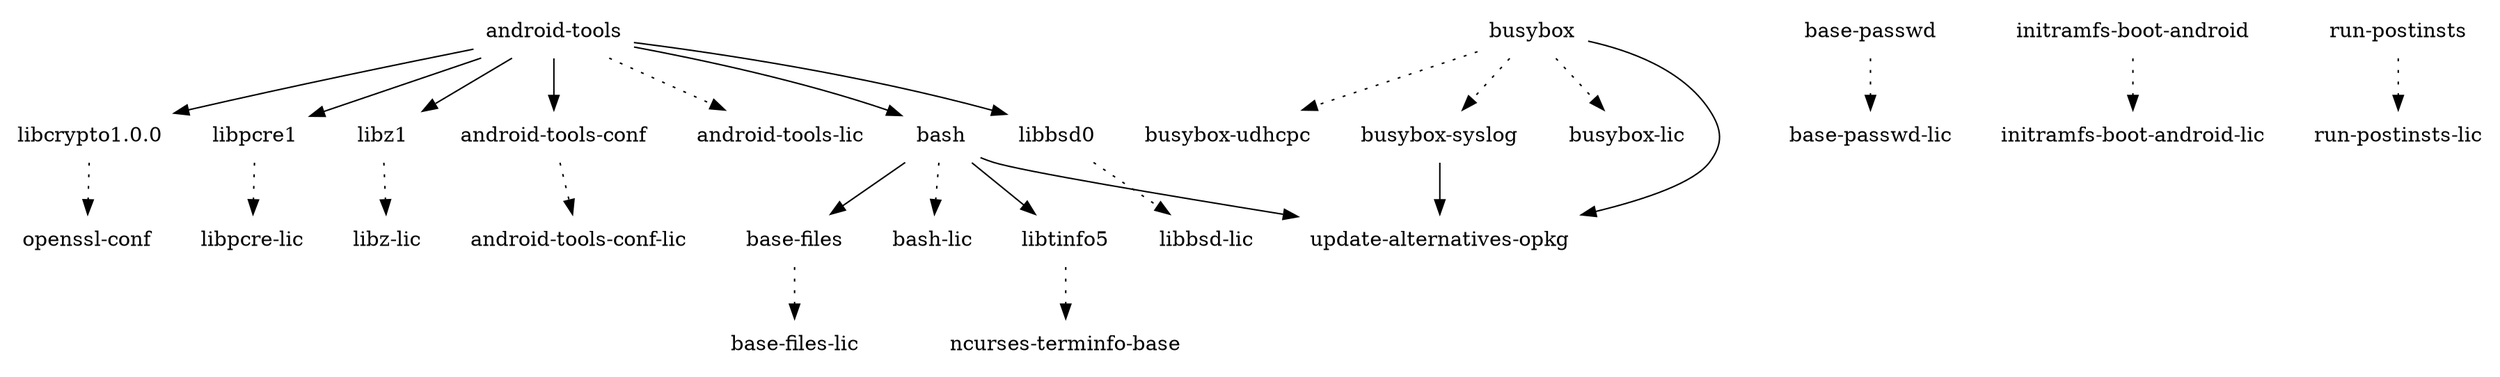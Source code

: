 digraph depends {
    node [shape=plaintext]
"android-tools" -> "android-tools-conf";
"android-tools" -> "android-tools-lic" [style=dotted];
"android-tools" -> "bash";
"android-tools-conf" -> "android-tools-conf-lic" [style=dotted];
"android-tools" -> "libbsd0";
"android-tools" -> "libcrypto1.0.0";
"android-tools" -> "libpcre1";
"android-tools" -> "libz1";
"base-files" -> "base-files-lic" [style=dotted];
"base-passwd" -> "base-passwd-lic" [style=dotted];
"bash" -> "base-files";
"bash" -> "bash-lic" [style=dotted];
"bash" -> "libtinfo5";
"bash" -> "update-alternatives-opkg";
"busybox" -> "busybox-lic" [style=dotted];
"busybox" -> "busybox-syslog" [style=dotted];
"busybox" -> "busybox-udhcpc" [style=dotted];
"busybox-syslog" -> "update-alternatives-opkg";
"busybox" -> "update-alternatives-opkg";
"initramfs-boot-android" -> "initramfs-boot-android-lic" [style=dotted];
"libbsd0" -> "libbsd-lic" [style=dotted];
"libcrypto1.0.0" -> "openssl-conf" [style=dotted];
"libpcre1" -> "libpcre-lic" [style=dotted];
"libtinfo5" -> "ncurses-terminfo-base" [style=dotted];
"libz1" -> "libz-lic" [style=dotted];
"run-postinsts" -> "run-postinsts-lic" [style=dotted];
}
